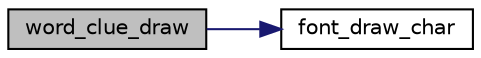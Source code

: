 digraph "word_clue_draw"
{
 // LATEX_PDF_SIZE
  edge [fontname="Helvetica",fontsize="10",labelfontname="Helvetica",labelfontsize="10"];
  node [fontname="Helvetica",fontsize="10",shape=record];
  rankdir="LR";
  Node1 [label="word_clue_draw",height=0.2,width=0.4,color="black", fillcolor="grey75", style="filled", fontcolor="black",tooltip="Draws a given word clue to the given buffer on the given coordinates."];
  Node1 -> Node2 [color="midnightblue",fontsize="10",style="solid",fontname="Helvetica"];
  Node2 [label="font_draw_char",height=0.2,width=0.4,color="black", fillcolor="white", style="filled",URL="$group__font.html#gaa049c74a42572fa8713f9d08ddf42fc1",tooltip="Draws a given char to the given coordinates in the given buffer."];
}
